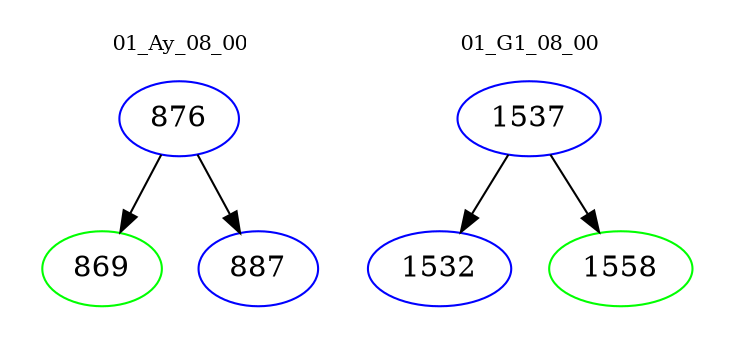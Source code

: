 digraph{
subgraph cluster_0 {
color = white
label = "01_Ay_08_00";
fontsize=10;
T0_876 [label="876", color="blue"]
T0_876 -> T0_869 [color="black"]
T0_869 [label="869", color="green"]
T0_876 -> T0_887 [color="black"]
T0_887 [label="887", color="blue"]
}
subgraph cluster_1 {
color = white
label = "01_G1_08_00";
fontsize=10;
T1_1537 [label="1537", color="blue"]
T1_1537 -> T1_1532 [color="black"]
T1_1532 [label="1532", color="blue"]
T1_1537 -> T1_1558 [color="black"]
T1_1558 [label="1558", color="green"]
}
}
